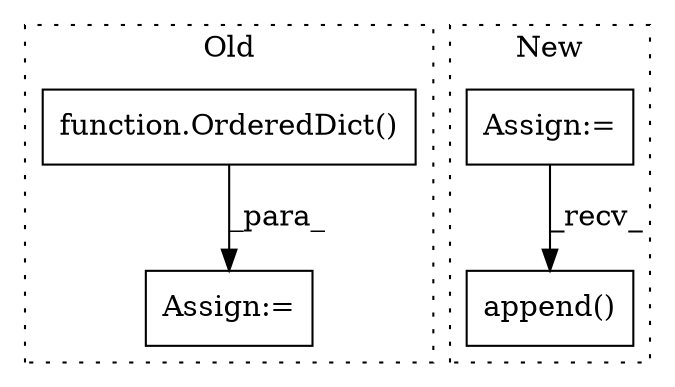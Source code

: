 digraph G {
subgraph cluster0 {
1 [label="function.OrderedDict()" a="75" s="1691,2199" l="12,1" shape="box"];
3 [label="Assign:=" a="68" s="1674" l="3" shape="box"];
label = "Old";
style="dotted";
}
subgraph cluster1 {
2 [label="append()" a="75" s="652,694" l="19,1" shape="box"];
4 [label="Assign:=" a="68" s="533" l="20" shape="box"];
label = "New";
style="dotted";
}
1 -> 3 [label="_para_"];
4 -> 2 [label="_recv_"];
}